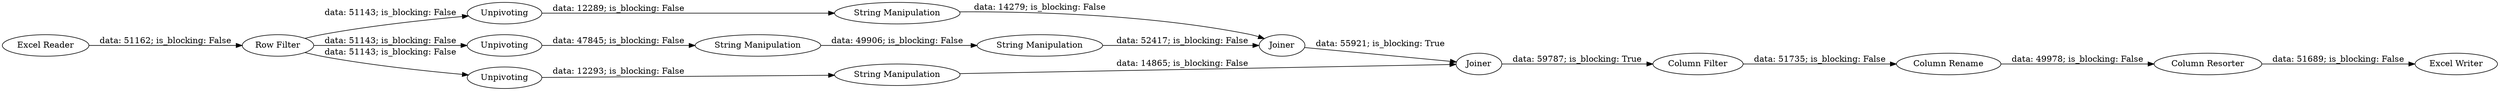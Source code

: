 digraph {
	"84818944381124532_3" [label=Unpivoting]
	"84818944381124532_12" [label=Unpivoting]
	"84818944381124532_16" [label="Column Rename"]
	"84818944381124532_6" [label="String Manipulation"]
	"84818944381124532_4" [label="Excel Writer"]
	"84818944381124532_2" [label="Row Filter"]
	"84818944381124532_18" [label="Column Resorter"]
	"84818944381124532_9" [label="String Manipulation"]
	"84818944381124532_15" [label="Column Filter"]
	"84818944381124532_7" [label=Unpivoting]
	"84818944381124532_8" [label="String Manipulation"]
	"84818944381124532_14" [label=Joiner]
	"84818944381124532_17" [label=Joiner]
	"84818944381124532_13" [label="String Manipulation"]
	"84818944381124532_1" [label="Excel Reader"]
	"84818944381124532_17" -> "84818944381124532_15" [label="data: 59787; is_blocking: True"]
	"84818944381124532_12" -> "84818944381124532_13" [label="data: 12293; is_blocking: False"]
	"84818944381124532_15" -> "84818944381124532_16" [label="data: 51735; is_blocking: False"]
	"84818944381124532_2" -> "84818944381124532_7" [label="data: 51143; is_blocking: False"]
	"84818944381124532_16" -> "84818944381124532_18" [label="data: 49978; is_blocking: False"]
	"84818944381124532_2" -> "84818944381124532_3" [label="data: 51143; is_blocking: False"]
	"84818944381124532_1" -> "84818944381124532_2" [label="data: 51162; is_blocking: False"]
	"84818944381124532_6" -> "84818944381124532_8" [label="data: 49906; is_blocking: False"]
	"84818944381124532_8" -> "84818944381124532_14" [label="data: 52417; is_blocking: False"]
	"84818944381124532_18" -> "84818944381124532_4" [label="data: 51689; is_blocking: False"]
	"84818944381124532_14" -> "84818944381124532_17" [label="data: 55921; is_blocking: True"]
	"84818944381124532_13" -> "84818944381124532_17" [label="data: 14865; is_blocking: False"]
	"84818944381124532_3" -> "84818944381124532_6" [label="data: 47845; is_blocking: False"]
	"84818944381124532_2" -> "84818944381124532_12" [label="data: 51143; is_blocking: False"]
	"84818944381124532_9" -> "84818944381124532_14" [label="data: 14279; is_blocking: False"]
	"84818944381124532_7" -> "84818944381124532_9" [label="data: 12289; is_blocking: False"]
	rankdir=LR
}
